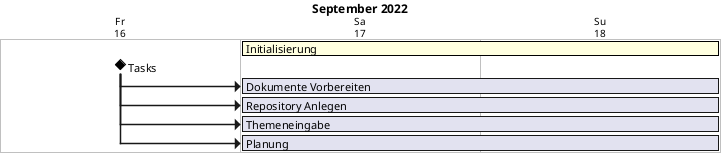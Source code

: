 @startgantt initializationPlanning

hide footbox
printscale daily zoom 15

project starts the 2022/09/16



'TASKS:
[Initialisierung] lasts 2 days
'EVENTS:
[Tasks] happens at 2022/09/16

[Dokumente Vorbereiten] lasts 2 days
[Repository Anlegen] lasts 2 days
[Themeneingabe] lasts 2 days
[Planung] lasts 2 days

'PLANNING
[Initialisierung] starts the 2022/09/17
[Dokumente Vorbereiten] starts at [Tasks]'s end
[Repository Anlegen] starts at [Tasks]'s end
[Themeneingabe] starts at [Tasks]'s end
[Planung] starts at [Tasks]'s end


'COLORS
[Initialisierung] is colored in LightYellow/Black

@endgantt
